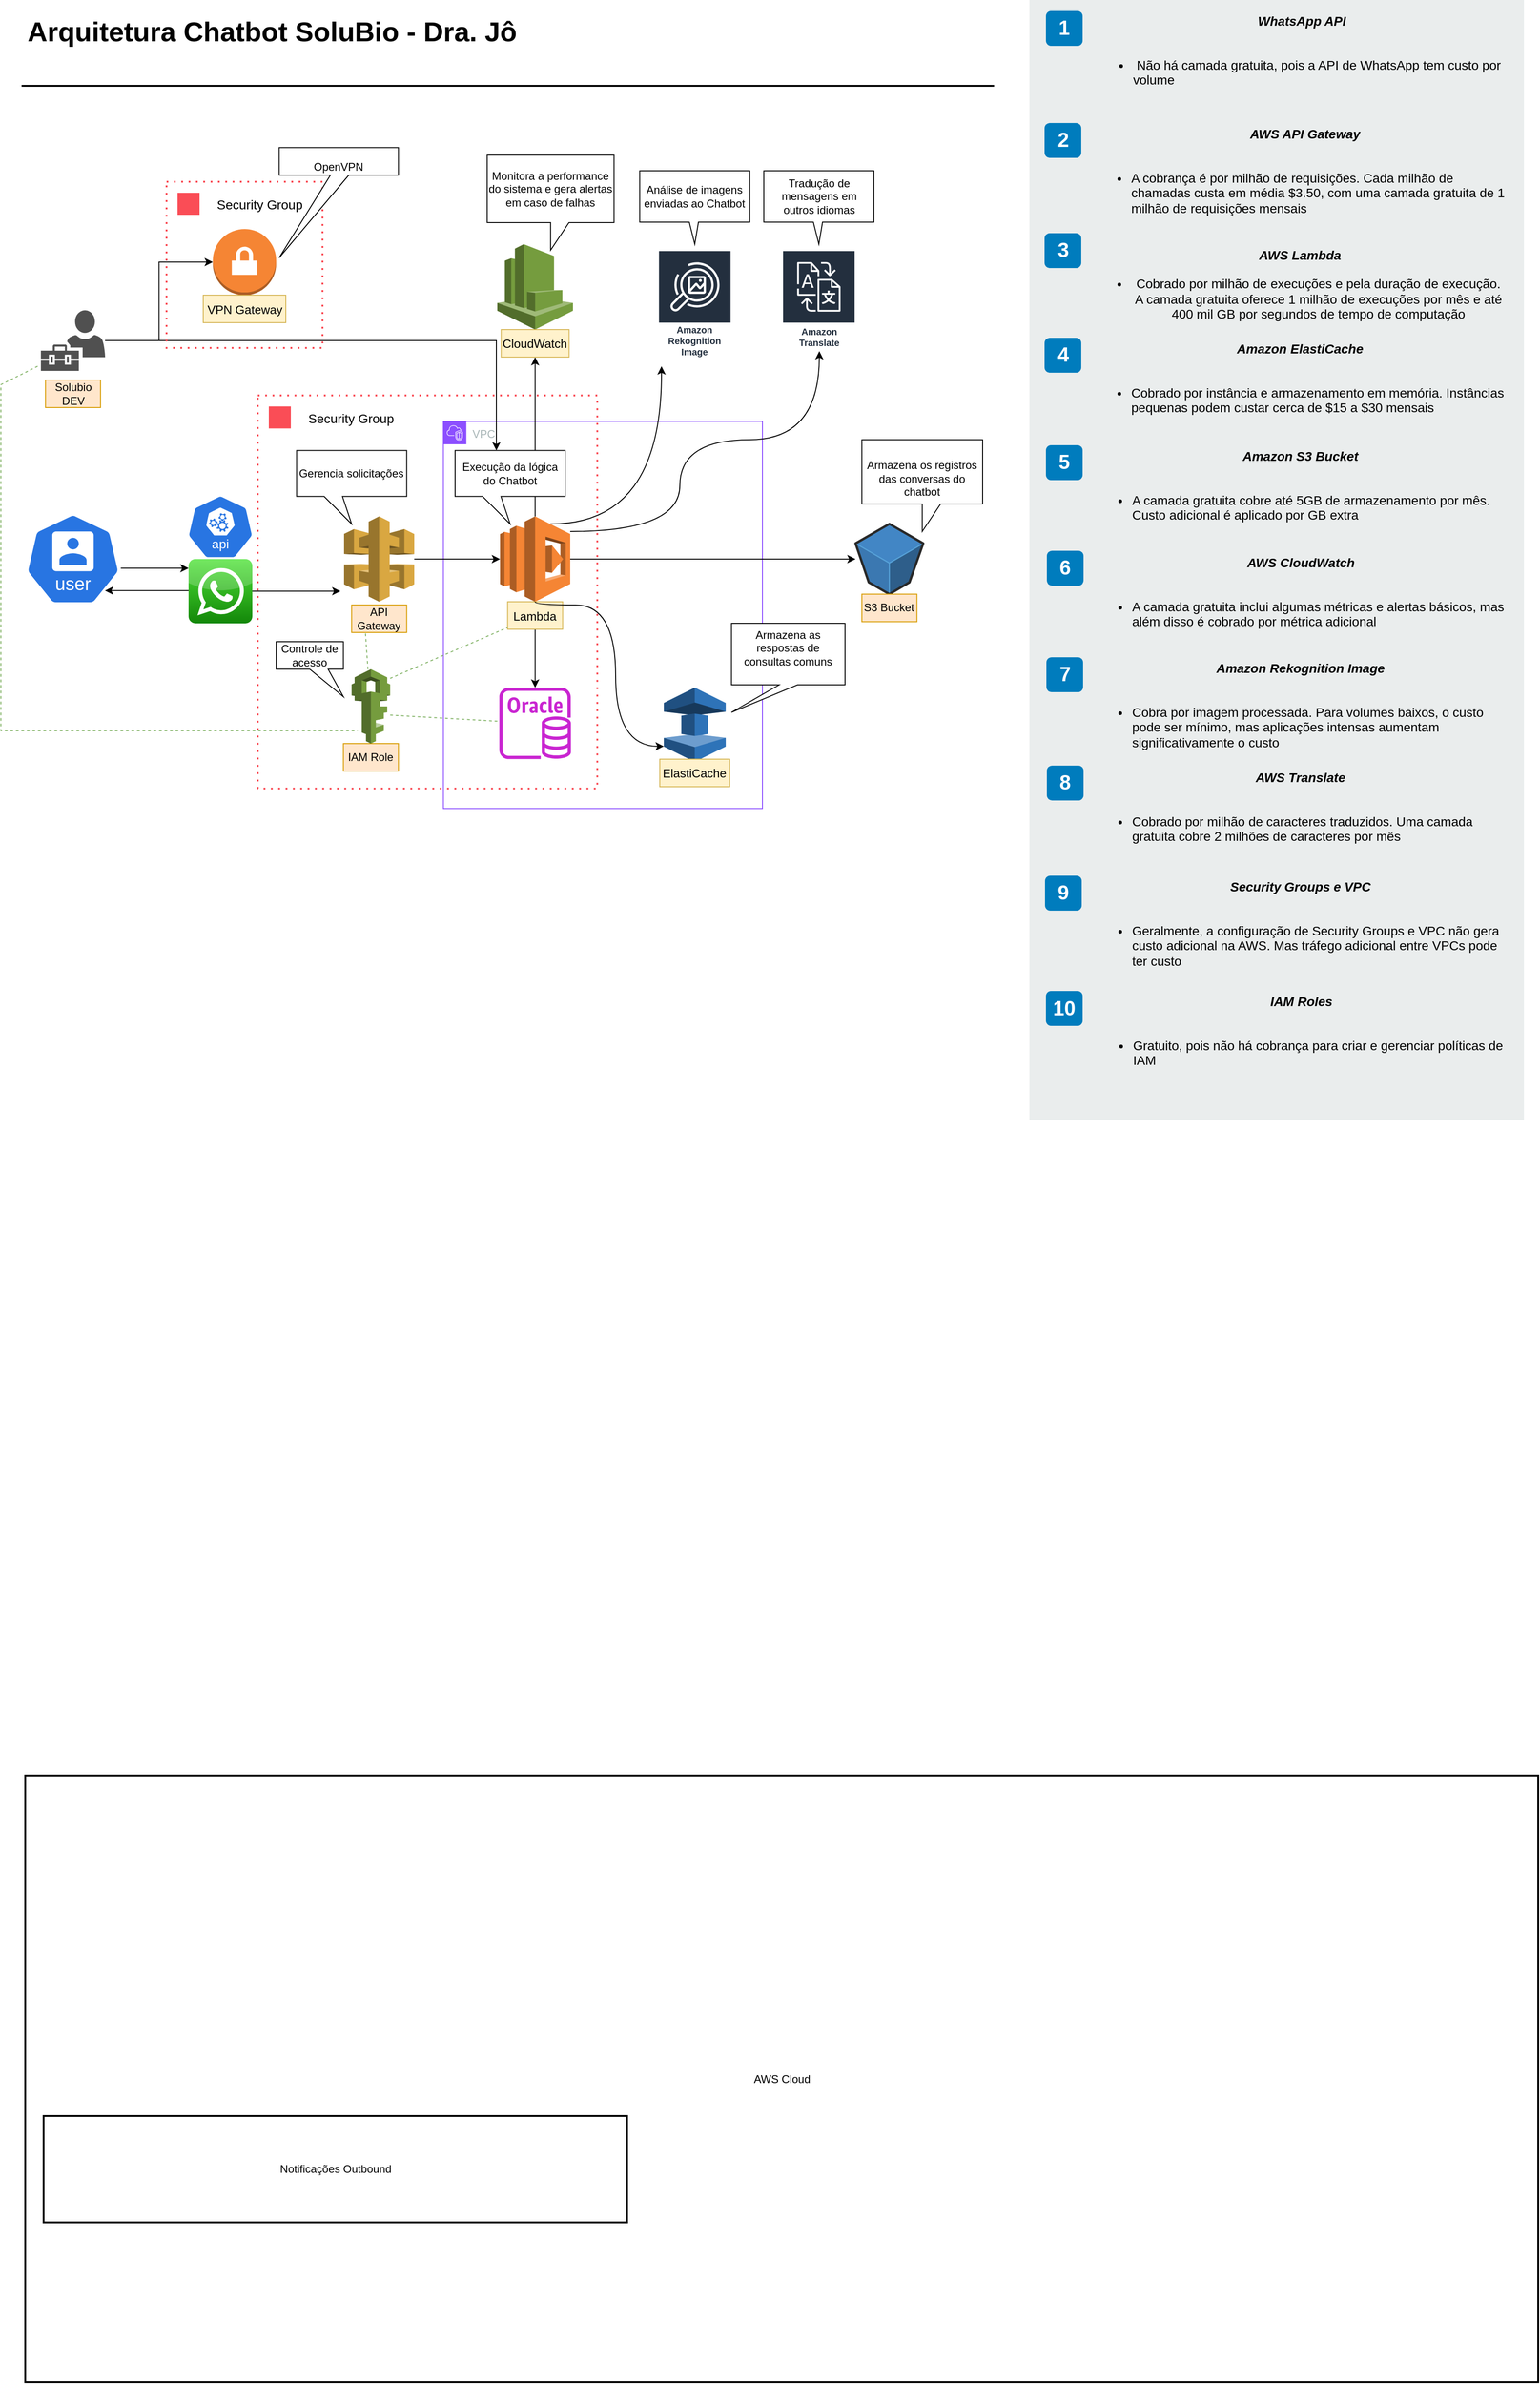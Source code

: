 <mxfile version="24.8.4">
  <diagram id="Ht1M8jgEwFfnCIfOTk4-" name="Page-1">
    <mxGraphModel dx="1358" dy="704" grid="1" gridSize="10" guides="1" tooltips="1" connect="1" arrows="1" fold="1" page="1" pageScale="1" pageWidth="1169" pageHeight="827" math="0" shadow="0">
      <root>
        <mxCell id="0" />
        <mxCell id="1" parent="0" />
        <mxCell id="KcYLGZ2GjR2jxuOkW4ey-227" value="" style="container=0;collapsible=0;expand=0;recursiveResize=0;html=1;whiteSpace=wrap;image=;strokeColor=#FA4D56;fillColor=none;dashed=1;dashPattern=1 3;strokeWidth=2" parent="1" vertex="1">
          <mxGeometry x="310" y="481.75" width="370" height="428.25" as="geometry" />
        </mxCell>
        <mxCell id="KcYLGZ2GjR2jxuOkW4ey-228" value="Security Group" style="shape=rect;fillColor=none;aspect=fixed;resizable=0;labelPosition=right;verticalLabelPosition=middle;align=left;verticalAlign=middle;strokeColor=none;part=1;spacingLeft=5;fontSize=14;" parent="KcYLGZ2GjR2jxuOkW4ey-227" vertex="1">
          <mxGeometry width="48" height="48" relative="1" as="geometry" />
        </mxCell>
        <mxCell id="KcYLGZ2GjR2jxuOkW4ey-229" value="" style="fillColor=#FA4D56;shape=mxgraph.ibm_cloud.group--security;strokeColor=none;dashed=0;outlineConnect=0;html=1;labelPosition=center;verticalLabelPosition=bottom;verticalAlign=top;part=1;movable=0;resizable=0;rotatable=0;" parent="KcYLGZ2GjR2jxuOkW4ey-228" vertex="1">
          <mxGeometry width="24" height="24" relative="1" as="geometry">
            <mxPoint x="12" y="12" as="offset" />
          </mxGeometry>
        </mxCell>
        <mxCell id="KcYLGZ2GjR2jxuOkW4ey-230" value="VPC" style="points=[[0,0],[0.25,0],[0.5,0],[0.75,0],[1,0],[1,0.25],[1,0.5],[1,0.75],[1,1],[0.75,1],[0.5,1],[0.25,1],[0,1],[0,0.75],[0,0.5],[0,0.25]];outlineConnect=0;gradientColor=none;html=1;whiteSpace=wrap;fontSize=12;fontStyle=0;container=1;pointerEvents=0;collapsible=0;recursiveResize=0;shape=mxgraph.aws4.group;grIcon=mxgraph.aws4.group_vpc2;strokeColor=#8C4FFF;fillColor=none;verticalAlign=top;align=left;spacingLeft=30;fontColor=#AAB7B8;dashed=0;" parent="KcYLGZ2GjR2jxuOkW4ey-227" vertex="1">
          <mxGeometry x="202.26" y="28.25" width="347.74" height="421.75" as="geometry" />
        </mxCell>
        <mxCell id="7cEguz03V8O8mZ5PGwXp-34" value="" style="endArrow=none;dashed=1;html=1;rounded=0;fillColor=#d5e8d4;strokeColor=#82b366;" edge="1" parent="KcYLGZ2GjR2jxuOkW4ey-227">
          <mxGeometry width="50" height="50" relative="1" as="geometry">
            <mxPoint x="-240" y="-31.75" as="sourcePoint" />
            <mxPoint x="108.74" y="365.25" as="targetPoint" />
            <Array as="points">
              <mxPoint x="-280" y="-11.75" />
              <mxPoint x="-280" y="365.25" />
            </Array>
          </mxGeometry>
        </mxCell>
        <mxCell id="-QjtrjUzRDEMRZ5MF8oH-47" value="Arquitetura Chatbot SoluBio - Dra. Jô&lt;div&gt;&lt;br&gt;&lt;/div&gt;" style="text;html=1;resizable=0;points=[];autosize=1;align=left;verticalAlign=top;spacingTop=-4;fontSize=30;fontStyle=1" parent="1" vertex="1">
          <mxGeometry x="56.5" y="64.5" width="520" height="80" as="geometry" />
        </mxCell>
        <mxCell id="SCVMTBWpLvtzJIhz15lM-1" value="" style="line;strokeWidth=2;html=1;fontSize=14;" parent="1" vertex="1">
          <mxGeometry x="52.5" y="139.5" width="1060" height="10" as="geometry" />
        </mxCell>
        <mxCell id="KcYLGZ2GjR2jxuOkW4ey-61" value="AWS Cloud" style="whiteSpace=wrap;strokeWidth=2;" parent="1" vertex="1">
          <mxGeometry x="56.5" y="1985" width="1649" height="661" as="geometry" />
        </mxCell>
        <mxCell id="KcYLGZ2GjR2jxuOkW4ey-62" value="Notificações Outbound" style="whiteSpace=wrap;strokeWidth=2;" parent="1" vertex="1">
          <mxGeometry x="76.5" y="2356" width="636" height="116" as="geometry" />
        </mxCell>
        <mxCell id="KcYLGZ2GjR2jxuOkW4ey-163" value="" style="edgeStyle=orthogonalEdgeStyle;rounded=0;orthogonalLoop=1;jettySize=auto;html=1;" parent="1" source="KcYLGZ2GjR2jxuOkW4ey-156" target="KcYLGZ2GjR2jxuOkW4ey-159" edge="1">
          <mxGeometry relative="1" as="geometry">
            <Array as="points">
              <mxPoint x="204" y="670" />
              <mxPoint x="204" y="670" />
            </Array>
          </mxGeometry>
        </mxCell>
        <mxCell id="KcYLGZ2GjR2jxuOkW4ey-156" value="" style="aspect=fixed;sketch=0;html=1;dashed=0;whitespace=wrap;verticalLabelPosition=bottom;verticalAlign=top;fillColor=#2875E2;strokeColor=#ffffff;points=[[0.005,0.63,0],[0.1,0.2,0],[0.9,0.2,0],[0.5,0,0],[0.995,0.63,0],[0.72,0.99,0],[0.5,1,0],[0.28,0.99,0]];shape=mxgraph.kubernetes.icon2;kubernetesLabel=1;prIcon=user" parent="1" vertex="1">
          <mxGeometry x="56.5" y="610" width="104.17" height="100" as="geometry" />
        </mxCell>
        <mxCell id="KcYLGZ2GjR2jxuOkW4ey-157" value="" style="aspect=fixed;sketch=0;html=1;dashed=0;whitespace=wrap;verticalLabelPosition=bottom;verticalAlign=top;fillColor=#2875E2;strokeColor=#ffffff;points=[[0.005,0.63,0],[0.1,0.2,0],[0.9,0.2,0],[0.5,0,0],[0.995,0.63,0],[0.72,0.99,0],[0.5,1,0],[0.28,0.99,0]];shape=mxgraph.kubernetes.icon2;kubernetesLabel=1;prIcon=api" parent="1" vertex="1">
          <mxGeometry x="232.8" y="590" width="72.92" height="70" as="geometry" />
        </mxCell>
        <mxCell id="KcYLGZ2GjR2jxuOkW4ey-177" value="" style="edgeStyle=orthogonalEdgeStyle;rounded=0;orthogonalLoop=1;jettySize=auto;html=1;entryX=0.834;entryY=0.844;entryDx=0;entryDy=0;entryPerimeter=0;" parent="1" source="KcYLGZ2GjR2jxuOkW4ey-159" target="KcYLGZ2GjR2jxuOkW4ey-156" edge="1">
          <mxGeometry relative="1" as="geometry">
            <Array as="points">
              <mxPoint x="144" y="695" />
            </Array>
          </mxGeometry>
        </mxCell>
        <mxCell id="KcYLGZ2GjR2jxuOkW4ey-197" style="edgeStyle=orthogonalEdgeStyle;rounded=0;orthogonalLoop=1;jettySize=auto;html=1;" parent="1" source="KcYLGZ2GjR2jxuOkW4ey-159" edge="1">
          <mxGeometry relative="1" as="geometry">
            <mxPoint x="400" y="695" as="targetPoint" />
          </mxGeometry>
        </mxCell>
        <mxCell id="KcYLGZ2GjR2jxuOkW4ey-159" value="" style="dashed=0;outlineConnect=0;html=1;align=center;labelPosition=center;verticalLabelPosition=bottom;verticalAlign=top;shape=mxgraph.webicons.whatsapp;fillColor=#4FE238;gradientColor=#138709" parent="1" vertex="1">
          <mxGeometry x="234.52" y="660" width="69.48" height="70" as="geometry" />
        </mxCell>
        <mxCell id="KcYLGZ2GjR2jxuOkW4ey-168" value="" style="edgeStyle=orthogonalEdgeStyle;rounded=0;orthogonalLoop=1;jettySize=auto;html=1;" parent="1" source="KcYLGZ2GjR2jxuOkW4ey-165" target="KcYLGZ2GjR2jxuOkW4ey-167" edge="1">
          <mxGeometry relative="1" as="geometry" />
        </mxCell>
        <mxCell id="KcYLGZ2GjR2jxuOkW4ey-165" value="" style="outlineConnect=0;dashed=0;verticalLabelPosition=bottom;verticalAlign=top;align=center;html=1;shape=mxgraph.aws3.api_gateway;fillColor=#D9A741;gradientColor=none;" parent="1" vertex="1">
          <mxGeometry x="404" y="613.5" width="76.5" height="93" as="geometry" />
        </mxCell>
        <mxCell id="KcYLGZ2GjR2jxuOkW4ey-204" style="edgeStyle=orthogonalEdgeStyle;rounded=0;orthogonalLoop=1;jettySize=auto;html=1;entryX=0.5;entryY=1;entryDx=0;entryDy=0;" parent="1" source="KcYLGZ2GjR2jxuOkW4ey-167" target="KcYLGZ2GjR2jxuOkW4ey-201" edge="1">
          <mxGeometry relative="1" as="geometry" />
        </mxCell>
        <mxCell id="KcYLGZ2GjR2jxuOkW4ey-205" value="" style="edgeStyle=orthogonalEdgeStyle;rounded=0;orthogonalLoop=1;jettySize=auto;html=1;" parent="1" source="KcYLGZ2GjR2jxuOkW4ey-167" target="KcYLGZ2GjR2jxuOkW4ey-188" edge="1">
          <mxGeometry relative="1" as="geometry" />
        </mxCell>
        <mxCell id="KcYLGZ2GjR2jxuOkW4ey-206" style="edgeStyle=orthogonalEdgeStyle;rounded=0;orthogonalLoop=1;jettySize=auto;html=1;curved=1;" parent="1" edge="1">
          <mxGeometry relative="1" as="geometry">
            <mxPoint x="628.75" y="621.75" as="sourcePoint" />
            <mxPoint x="750" y="450" as="targetPoint" />
          </mxGeometry>
        </mxCell>
        <mxCell id="KcYLGZ2GjR2jxuOkW4ey-207" style="edgeStyle=orthogonalEdgeStyle;rounded=0;orthogonalLoop=1;jettySize=auto;html=1;curved=1;" parent="1" source="KcYLGZ2GjR2jxuOkW4ey-167" target="KcYLGZ2GjR2jxuOkW4ey-195" edge="1">
          <mxGeometry relative="1" as="geometry">
            <mxPoint x="660" y="650" as="sourcePoint" />
            <Array as="points">
              <mxPoint x="770" y="630" />
              <mxPoint x="770" y="530" />
              <mxPoint x="922" y="530" />
            </Array>
          </mxGeometry>
        </mxCell>
        <UserObject label="" id="KcYLGZ2GjR2jxuOkW4ey-167">
          <mxCell style="outlineConnect=0;dashed=0;verticalLabelPosition=bottom;verticalAlign=top;align=center;html=1;shape=mxgraph.aws3.lambda;fillColor=#F58534;gradientColor=none;" parent="1" vertex="1">
            <mxGeometry x="574" y="613.5" width="76.5" height="93" as="geometry" />
          </mxCell>
        </UserObject>
        <mxCell id="KcYLGZ2GjR2jxuOkW4ey-171" value="API Gateway" style="text;html=1;align=center;verticalAlign=middle;whiteSpace=wrap;rounded=0;fillColor=#ffe6cc;strokeColor=#d79b00;" parent="1" vertex="1">
          <mxGeometry x="412.26" y="710" width="60" height="30" as="geometry" />
        </mxCell>
        <mxCell id="KcYLGZ2GjR2jxuOkW4ey-198" value="" style="edgeStyle=orthogonalEdgeStyle;rounded=0;orthogonalLoop=1;jettySize=auto;html=1;" parent="1" source="KcYLGZ2GjR2jxuOkW4ey-172" target="KcYLGZ2GjR2jxuOkW4ey-174" edge="1">
          <mxGeometry relative="1" as="geometry" />
        </mxCell>
        <mxCell id="KcYLGZ2GjR2jxuOkW4ey-172" value="&lt;font style=&quot;font-size: 13px;&quot;&gt;Lambda&lt;/font&gt;" style="text;html=1;align=center;verticalAlign=middle;whiteSpace=wrap;rounded=0;fillColor=#fff2cc;strokeColor=#d6b656;" parent="1" vertex="1">
          <mxGeometry x="582.26" y="706.5" width="60" height="30" as="geometry" />
        </mxCell>
        <mxCell id="KcYLGZ2GjR2jxuOkW4ey-174" value="" style="sketch=0;outlineConnect=0;fontColor=#232F3E;gradientColor=none;fillColor=#C925D1;strokeColor=none;dashed=0;verticalLabelPosition=bottom;verticalAlign=top;align=center;html=1;fontSize=12;fontStyle=0;aspect=fixed;pointerEvents=1;shape=mxgraph.aws4.rds_oracle_instance;" parent="1" vertex="1">
          <mxGeometry x="573.26" y="800" width="78" height="78" as="geometry" />
        </mxCell>
        <mxCell id="KcYLGZ2GjR2jxuOkW4ey-184" value="" style="outlineConnect=0;dashed=0;verticalLabelPosition=bottom;verticalAlign=top;align=center;html=1;shape=mxgraph.aws3.elasticache;fillColor=#2E73B8;gradientColor=none;" parent="1" vertex="1">
          <mxGeometry x="752.51" y="800" width="67.5" height="81" as="geometry" />
        </mxCell>
        <mxCell id="KcYLGZ2GjR2jxuOkW4ey-186" value="&lt;font style=&quot;font-size: 13px;&quot;&gt;ElastiCache&lt;/font&gt;" style="text;html=1;align=center;verticalAlign=middle;whiteSpace=wrap;rounded=0;fillColor=#fff2cc;strokeColor=#d6b656;" parent="1" vertex="1">
          <mxGeometry x="748.13" y="878" width="76.25" height="30" as="geometry" />
        </mxCell>
        <mxCell id="KcYLGZ2GjR2jxuOkW4ey-188" value="" style="verticalLabelPosition=bottom;html=1;verticalAlign=top;strokeWidth=1;align=center;outlineConnect=0;dashed=0;outlineConnect=0;shape=mxgraph.aws3d.s3Bucket;fillColor=#4286c5;strokeColor=#57A2D8;aspect=fixed;" parent="1" vertex="1">
          <mxGeometry x="961.5" y="621.75" width="73.74" height="76.5" as="geometry" />
        </mxCell>
        <mxCell id="KcYLGZ2GjR2jxuOkW4ey-189" value="S3 Bucket" style="text;html=1;align=center;verticalAlign=middle;whiteSpace=wrap;rounded=0;fillColor=#ffe6cc;strokeColor=#d79b00;" parent="1" vertex="1">
          <mxGeometry x="968.37" y="698.25" width="60" height="30" as="geometry" />
        </mxCell>
        <mxCell id="KcYLGZ2GjR2jxuOkW4ey-191" value="" style="outlineConnect=0;dashed=0;verticalLabelPosition=bottom;verticalAlign=top;align=center;html=1;shape=mxgraph.aws3.cloudwatch;fillColor=#759C3E;gradientColor=none;" parent="1" vertex="1">
          <mxGeometry x="571" y="317" width="82.5" height="93" as="geometry" />
        </mxCell>
        <mxCell id="KcYLGZ2GjR2jxuOkW4ey-193" value="&lt;div style=&quot;&quot;&gt;Monitora a performance do sistema e gera alertas em caso de falhas&lt;/div&gt;" style="shape=callout;whiteSpace=wrap;html=1;perimeter=calloutPerimeter;align=center;" parent="1" vertex="1">
          <mxGeometry x="560" y="220" width="138.25" height="103.5" as="geometry" />
        </mxCell>
        <mxCell id="KcYLGZ2GjR2jxuOkW4ey-194" value="Amazon Rekognition Image" style="sketch=0;outlineConnect=0;fontColor=#232F3E;gradientColor=none;strokeColor=#ffffff;fillColor=#232F3E;dashed=0;verticalLabelPosition=middle;verticalAlign=bottom;align=center;html=1;whiteSpace=wrap;fontSize=10;fontStyle=1;spacing=3;shape=mxgraph.aws4.productIcon;prIcon=mxgraph.aws4.rekognition_image;" parent="1" vertex="1">
          <mxGeometry x="746.26" y="323.5" width="80" height="120" as="geometry" />
        </mxCell>
        <mxCell id="KcYLGZ2GjR2jxuOkW4ey-195" value="Amazon Translate" style="sketch=0;outlineConnect=0;fontColor=#232F3E;gradientColor=none;strokeColor=#ffffff;fillColor=#232F3E;dashed=0;verticalLabelPosition=middle;verticalAlign=bottom;align=center;html=1;whiteSpace=wrap;fontSize=10;fontStyle=1;spacing=3;shape=mxgraph.aws4.productIcon;prIcon=mxgraph.aws4.translate;" parent="1" vertex="1">
          <mxGeometry x="881.5" y="323.5" width="80" height="110" as="geometry" />
        </mxCell>
        <mxCell id="KcYLGZ2GjR2jxuOkW4ey-200" style="edgeStyle=orthogonalEdgeStyle;rounded=0;orthogonalLoop=1;jettySize=auto;html=1;entryX=0;entryY=0.79;entryDx=0;entryDy=0;entryPerimeter=0;curved=1;" parent="1" source="KcYLGZ2GjR2jxuOkW4ey-167" target="KcYLGZ2GjR2jxuOkW4ey-184" edge="1">
          <mxGeometry relative="1" as="geometry">
            <Array as="points">
              <mxPoint x="612" y="710" />
              <mxPoint x="700" y="710" />
              <mxPoint x="700" y="864" />
            </Array>
          </mxGeometry>
        </mxCell>
        <mxCell id="KcYLGZ2GjR2jxuOkW4ey-201" value="&lt;font style=&quot;font-size: 13px;&quot;&gt;CloudWatch&lt;/font&gt;" style="text;html=1;align=center;verticalAlign=middle;whiteSpace=wrap;rounded=0;fillColor=#fff2cc;strokeColor=#d6b656;" parent="1" vertex="1">
          <mxGeometry x="575.25" y="410" width="74" height="30" as="geometry" />
        </mxCell>
        <mxCell id="KcYLGZ2GjR2jxuOkW4ey-208" value="Gerencia solicitações" style="shape=callout;whiteSpace=wrap;html=1;perimeter=calloutPerimeter;size=30;position=0.25;" parent="1" vertex="1">
          <mxGeometry x="352.26" y="541.75" width="120" height="80" as="geometry" />
        </mxCell>
        <mxCell id="KcYLGZ2GjR2jxuOkW4ey-209" value="Execução da lógica do Chatbot" style="shape=callout;whiteSpace=wrap;html=1;perimeter=calloutPerimeter;size=30;position=0.25;" parent="1" vertex="1">
          <mxGeometry x="525" y="541.75" width="120" height="80" as="geometry" />
        </mxCell>
        <mxCell id="KcYLGZ2GjR2jxuOkW4ey-211" value="Análise de imagens enviadas ao Chatbot" style="shape=callout;whiteSpace=wrap;html=1;perimeter=calloutPerimeter;size=24;position=0.45;base=10;" parent="1" vertex="1">
          <mxGeometry x="726.26" y="237" width="120" height="80" as="geometry" />
        </mxCell>
        <mxCell id="KcYLGZ2GjR2jxuOkW4ey-212" value="Tradução de mensagens em outros idiomas" style="shape=callout;whiteSpace=wrap;html=1;perimeter=calloutPerimeter;size=24;position=0.45;base=10;" parent="1" vertex="1">
          <mxGeometry x="861.5" y="237" width="120" height="80" as="geometry" />
        </mxCell>
        <mxCell id="KcYLGZ2GjR2jxuOkW4ey-221" value="" style="endArrow=none;dashed=1;html=1;rounded=0;fillColor=#d5e8d4;strokeColor=#82b366;" parent="1" target="KcYLGZ2GjR2jxuOkW4ey-174" edge="1">
          <mxGeometry width="50" height="50" relative="1" as="geometry">
            <mxPoint x="454.26" y="830" as="sourcePoint" />
            <mxPoint x="504.26" y="780" as="targetPoint" />
          </mxGeometry>
        </mxCell>
        <mxCell id="KcYLGZ2GjR2jxuOkW4ey-220" value="" style="endArrow=none;dashed=1;html=1;rounded=0;entryX=0.25;entryY=1;entryDx=0;entryDy=0;fillColor=#d5e8d4;strokeColor=#82b366;" parent="1" target="KcYLGZ2GjR2jxuOkW4ey-171" edge="1">
          <mxGeometry width="50" height="50" relative="1" as="geometry">
            <mxPoint x="430" y="780" as="sourcePoint" />
            <mxPoint x="480" y="730" as="targetPoint" />
          </mxGeometry>
        </mxCell>
        <mxCell id="KcYLGZ2GjR2jxuOkW4ey-219" value="" style="endArrow=none;dashed=1;html=1;rounded=0;curved=1;fillColor=#d5e8d4;strokeColor=#82b366;" parent="1" target="KcYLGZ2GjR2jxuOkW4ey-172" edge="1">
          <mxGeometry width="50" height="50" relative="1" as="geometry">
            <mxPoint x="454.26" y="790" as="sourcePoint" />
            <mxPoint x="504.26" y="740" as="targetPoint" />
          </mxGeometry>
        </mxCell>
        <mxCell id="KcYLGZ2GjR2jxuOkW4ey-223" value="Controle de acesso" style="shape=callout;whiteSpace=wrap;html=1;perimeter=calloutPerimeter;position2=1;" parent="1" vertex="1">
          <mxGeometry x="330" y="750" width="73.26" height="60" as="geometry" />
        </mxCell>
        <mxCell id="KcYLGZ2GjR2jxuOkW4ey-222" value="IAM Role" style="text;html=1;align=center;verticalAlign=middle;whiteSpace=wrap;rounded=0;fillColor=#ffe6cc;strokeColor=#d79b00;" parent="1" vertex="1">
          <mxGeometry x="403.26" y="861" width="60" height="30" as="geometry" />
        </mxCell>
        <mxCell id="KcYLGZ2GjR2jxuOkW4ey-214" value="" style="outlineConnect=0;dashed=0;verticalLabelPosition=bottom;verticalAlign=top;align=center;html=1;shape=mxgraph.aws3.iam;fillColor=#759C3E;gradientColor=none;" parent="1" vertex="1">
          <mxGeometry x="412.26" y="780" width="42" height="81" as="geometry" />
        </mxCell>
        <mxCell id="7cEguz03V8O8mZ5PGwXp-1" value="&#xa; Armazena as respostas de consultas comuns&#xa;&#xa;" style="shape=callout;whiteSpace=wrap;html=1;perimeter=calloutPerimeter;size=30;position=0.42;position2=0;verticalAlign=middle;" vertex="1" parent="1">
          <mxGeometry x="826.26" y="730" width="123.74" height="97" as="geometry" />
        </mxCell>
        <mxCell id="7cEguz03V8O8mZ5PGwXp-2" value="&lt;br&gt;Armazena os registros das conversas do chatbot" style="shape=callout;whiteSpace=wrap;html=1;perimeter=calloutPerimeter;align=center;verticalAlign=middle;" vertex="1" parent="1">
          <mxGeometry x="968.37" y="530" width="131.63" height="100" as="geometry" />
        </mxCell>
        <mxCell id="7cEguz03V8O8mZ5PGwXp-8" value="" style="rounded=0;whiteSpace=wrap;html=1;fillColor=#EAEDED;fontSize=22;fontColor=#FFFFFF;strokeColor=none;labelBackgroundColor=none;" vertex="1" parent="1">
          <mxGeometry x="1151" y="51" width="539" height="1220" as="geometry" />
        </mxCell>
        <mxCell id="7cEguz03V8O8mZ5PGwXp-9" value="1" style="rounded=1;whiteSpace=wrap;html=1;fillColor=#007CBD;strokeColor=none;fontColor=#FFFFFF;fontStyle=1;fontSize=22;labelBackgroundColor=none;" vertex="1" parent="1">
          <mxGeometry x="1169" y="63" width="40" height="38" as="geometry" />
        </mxCell>
        <mxCell id="7cEguz03V8O8mZ5PGwXp-10" value="2" style="rounded=1;whiteSpace=wrap;html=1;fillColor=#007CBD;strokeColor=none;fontColor=#FFFFFF;fontStyle=1;fontSize=22;labelBackgroundColor=none;" vertex="1" parent="1">
          <mxGeometry x="1167.5" y="185" width="40" height="38" as="geometry" />
        </mxCell>
        <mxCell id="7cEguz03V8O8mZ5PGwXp-11" value="3" style="rounded=1;whiteSpace=wrap;html=1;fillColor=#007CBD;strokeColor=none;fontColor=#FFFFFF;fontStyle=1;fontSize=22;labelBackgroundColor=none;" vertex="1" parent="1">
          <mxGeometry x="1167.5" y="305" width="40" height="38" as="geometry" />
        </mxCell>
        <mxCell id="7cEguz03V8O8mZ5PGwXp-12" value="4" style="rounded=1;whiteSpace=wrap;html=1;fillColor=#007CBD;strokeColor=none;fontColor=#FFFFFF;fontStyle=1;fontSize=22;labelBackgroundColor=none;" vertex="1" parent="1">
          <mxGeometry x="1167.5" y="419" width="40" height="38" as="geometry" />
        </mxCell>
        <mxCell id="7cEguz03V8O8mZ5PGwXp-13" value="5" style="rounded=1;whiteSpace=wrap;html=1;fillColor=#007CBD;strokeColor=none;fontColor=#FFFFFF;fontStyle=1;fontSize=22;labelBackgroundColor=none;" vertex="1" parent="1">
          <mxGeometry x="1169" y="536" width="40" height="38" as="geometry" />
        </mxCell>
        <mxCell id="7cEguz03V8O8mZ5PGwXp-14" value="6" style="rounded=1;whiteSpace=wrap;html=1;fillColor=#007CBD;strokeColor=none;fontColor=#FFFFFF;fontStyle=1;fontSize=22;labelBackgroundColor=none;" vertex="1" parent="1">
          <mxGeometry x="1170" y="651" width="40" height="38" as="geometry" />
        </mxCell>
        <mxCell id="7cEguz03V8O8mZ5PGwXp-15" value="7" style="rounded=1;whiteSpace=wrap;html=1;fillColor=#007CBD;strokeColor=none;fontColor=#FFFFFF;fontStyle=1;fontSize=22;labelBackgroundColor=none;" vertex="1" parent="1">
          <mxGeometry x="1169.5" y="767" width="40" height="38" as="geometry" />
        </mxCell>
        <mxCell id="7cEguz03V8O8mZ5PGwXp-16" value="8" style="rounded=1;whiteSpace=wrap;html=1;fillColor=#007CBD;strokeColor=none;fontColor=#FFFFFF;fontStyle=1;fontSize=22;labelBackgroundColor=none;" vertex="1" parent="1">
          <mxGeometry x="1170" y="885" width="40" height="38" as="geometry" />
        </mxCell>
        <mxCell id="7cEguz03V8O8mZ5PGwXp-17" value="9" style="rounded=1;whiteSpace=wrap;html=1;fillColor=#007CBD;strokeColor=none;fontColor=#FFFFFF;fontStyle=1;fontSize=22;labelBackgroundColor=none;" vertex="1" parent="1">
          <mxGeometry x="1168" y="1005" width="40" height="38" as="geometry" />
        </mxCell>
        <mxCell id="7cEguz03V8O8mZ5PGwXp-19" value="&lt;div style=&quot;text-align: center;&quot;&gt;&lt;b style=&quot;background-color: initial;&quot;&gt;&lt;i&gt;AWS API Gateway&lt;/i&gt;&lt;/b&gt;&lt;/div&gt;&lt;div style=&quot;text-align: center;&quot;&gt;&lt;br&gt;&lt;/div&gt;&lt;div&gt;&lt;ul&gt;&lt;li&gt;&lt;span style=&quot;background-color: initial;&quot;&gt;A cobrança é por milhão de requisições. Cada milhão de chamadas custa em média $3.50, com uma camada gratuita de 1 milhão de requisições mensais&lt;/span&gt;&lt;/li&gt;&lt;/ul&gt;&lt;/div&gt;" style="text;html=1;align=left;verticalAlign=top;spacingTop=-4;fontSize=14;labelBackgroundColor=none;whiteSpace=wrap;" vertex="1" parent="1">
          <mxGeometry x="1219.5" y="185.5" width="460.5" height="115" as="geometry" />
        </mxCell>
        <mxCell id="7cEguz03V8O8mZ5PGwXp-20" value="&lt;p style=&quot;text-align: center;&quot;&gt;&lt;strong&gt;&lt;i&gt;AWS Lambda&lt;/i&gt;&lt;/strong&gt;&lt;/p&gt;&lt;p&gt;&lt;/p&gt;&lt;ul&gt;&lt;li style=&quot;text-align: center;&quot;&gt;Cobrado por milhão de execuções e pela duração de execução. A camada gratuita oferece 1 milhão de execuções por mês e até 400 mil GB por segundos de tempo de computação&lt;/li&gt;&lt;/ul&gt;&lt;p&gt;&lt;/p&gt;&lt;p&gt;&lt;strong&gt;&lt;br&gt;&lt;/strong&gt;&lt;/p&gt;" style="text;html=1;align=left;verticalAlign=top;spacingTop=-4;fontSize=14;labelBackgroundColor=none;whiteSpace=wrap;" vertex="1" parent="1">
          <mxGeometry x="1219.5" y="303.5" width="450" height="117" as="geometry" />
        </mxCell>
        <mxCell id="7cEguz03V8O8mZ5PGwXp-21" value="&lt;div style=&quot;text-align: center;&quot;&gt;&lt;b style=&quot;background-color: initial;&quot;&gt;&lt;i&gt;Amazon ElastiCache&lt;/i&gt;&lt;/b&gt;&lt;/div&gt;&lt;div style=&quot;text-align: center;&quot;&gt;&lt;br&gt;&lt;/div&gt;&lt;div&gt;&lt;ul&gt;&lt;li&gt;Cobrado por instância e armazenamento em memória. Instâncias pequenas podem custar cerca de $15 a $30 mensais&lt;/li&gt;&lt;/ul&gt;&lt;/div&gt;" style="text;html=1;align=left;verticalAlign=top;spacingTop=-4;fontSize=14;labelBackgroundColor=none;whiteSpace=wrap;" vertex="1" parent="1">
          <mxGeometry x="1219.5" y="419.5" width="450" height="121" as="geometry" />
        </mxCell>
        <mxCell id="7cEguz03V8O8mZ5PGwXp-22" value="&lt;div style=&quot;text-align: center;&quot;&gt;&lt;i style=&quot;background-color: initial;&quot;&gt;&lt;b&gt;Amazon S3 Bucket&lt;/b&gt;&lt;/i&gt;&lt;/div&gt;&lt;div style=&quot;text-align: center;&quot;&gt;&lt;br&gt;&lt;/div&gt;&lt;div&gt;&lt;ul&gt;&lt;li&gt;A camada gratuita cobre até 5GB de armazenamento por mês. Custo adicional é aplicado por GB extra&lt;/li&gt;&lt;/ul&gt;&lt;/div&gt;" style="text;html=1;align=left;verticalAlign=top;spacingTop=-4;fontSize=14;labelBackgroundColor=none;whiteSpace=wrap;" vertex="1" parent="1">
          <mxGeometry x="1220.5" y="536.5" width="449" height="114" as="geometry" />
        </mxCell>
        <mxCell id="7cEguz03V8O8mZ5PGwXp-23" value="&lt;div style=&quot;text-align: center;&quot;&gt;&lt;b style=&quot;background-color: initial;&quot;&gt;&lt;i&gt;AWS CloudWatch&lt;/i&gt;&lt;/b&gt;&lt;/div&gt;&lt;div style=&quot;text-align: center;&quot;&gt;&lt;br&gt;&lt;/div&gt;&lt;div&gt;&lt;ul&gt;&lt;li&gt;A camada gratuita inclui algumas métricas e alertas básicos, mas além disso é cobrado por métrica adicional&lt;/li&gt;&lt;/ul&gt;&lt;/div&gt;" style="text;html=1;align=left;verticalAlign=top;spacingTop=-4;fontSize=14;labelBackgroundColor=none;whiteSpace=wrap;" vertex="1" parent="1">
          <mxGeometry x="1220.5" y="652.5" width="450" height="118" as="geometry" />
        </mxCell>
        <mxCell id="7cEguz03V8O8mZ5PGwXp-24" value="&lt;div style=&quot;text-align: center;&quot;&gt;&lt;b style=&quot;background-color: initial;&quot;&gt;&lt;i&gt;Amazon Rekognition Image&lt;/i&gt;&lt;/b&gt;&lt;/div&gt;&lt;div style=&quot;text-align: center;&quot;&gt;&lt;br&gt;&lt;/div&gt;&lt;div&gt;&lt;ul&gt;&lt;li&gt;Cobra por imagem processada. Para volumes baixos, o custo pode ser mínimo, mas aplicações intensas aumentam significativamente o custo&lt;/li&gt;&lt;/ul&gt;&lt;/div&gt;" style="text;html=1;align=left;verticalAlign=top;spacingTop=-4;fontSize=14;labelBackgroundColor=none;whiteSpace=wrap;" vertex="1" parent="1">
          <mxGeometry x="1220.5" y="767.5" width="449" height="113" as="geometry" />
        </mxCell>
        <mxCell id="7cEguz03V8O8mZ5PGwXp-25" value="&lt;div style=&quot;text-align: center;&quot;&gt;&lt;b style=&quot;background-color: initial;&quot;&gt;&lt;i&gt;AWS Translate&lt;/i&gt;&lt;/b&gt;&lt;/div&gt;&lt;div style=&quot;text-align: center;&quot;&gt;&lt;br&gt;&lt;/div&gt;&lt;div&gt;&lt;ul&gt;&lt;li&gt;Cobrado por milhão de caracteres traduzidos. Uma camada gratuita cobre 2 milhões de caracteres por mês&lt;/li&gt;&lt;/ul&gt;&lt;/div&gt;" style="text;html=1;align=left;verticalAlign=top;spacingTop=-4;fontSize=14;labelBackgroundColor=none;whiteSpace=wrap;" vertex="1" parent="1">
          <mxGeometry x="1220.5" y="886.5" width="449" height="124" as="geometry" />
        </mxCell>
        <mxCell id="7cEguz03V8O8mZ5PGwXp-26" value="&lt;div style=&quot;text-align: center;&quot;&gt;&lt;b style=&quot;background-color: initial;&quot;&gt;&lt;i&gt;Security Groups e VPC&lt;/i&gt;&lt;/b&gt;&lt;/div&gt;&lt;div style=&quot;text-align: center;&quot;&gt;&lt;br&gt;&lt;/div&gt;&lt;div&gt;&lt;ul&gt;&lt;li&gt;Geralmente, a configuração de Security Groups e VPC não gera custo adicional na AWS. Mas tráfego adicional entre VPCs pode ter custo&lt;/li&gt;&lt;/ul&gt;&lt;/div&gt;" style="text;html=1;align=left;verticalAlign=top;spacingTop=-4;fontSize=14;labelBackgroundColor=none;whiteSpace=wrap;" vertex="1" parent="1">
          <mxGeometry x="1220.5" y="1005.5" width="449" height="115" as="geometry" />
        </mxCell>
        <mxCell id="7cEguz03V8O8mZ5PGwXp-27" value="10" style="rounded=1;whiteSpace=wrap;html=1;fillColor=#007CBD;strokeColor=none;fontColor=#FFFFFF;fontStyle=1;fontSize=22;labelBackgroundColor=none;" vertex="1" parent="1">
          <mxGeometry x="1169" y="1130.5" width="40" height="38" as="geometry" />
        </mxCell>
        <mxCell id="7cEguz03V8O8mZ5PGwXp-28" value="&lt;div style=&quot;text-align: center;&quot;&gt;&lt;i style=&quot;background-color: initial;&quot;&gt;&lt;b&gt;IAM Roles&lt;/b&gt;&lt;/i&gt;&lt;/div&gt;&lt;div style=&quot;text-align: center;&quot;&gt;&lt;br&gt;&lt;/div&gt;&lt;div&gt;&lt;ul&gt;&lt;li&gt;Gratuito, pois não há cobrança para criar e gerenciar políticas de IAM&lt;/li&gt;&lt;/ul&gt;&lt;/div&gt;" style="text;html=1;align=left;verticalAlign=top;spacingTop=-4;fontSize=14;labelBackgroundColor=none;whiteSpace=wrap;" vertex="1" parent="1">
          <mxGeometry x="1221.5" y="1131" width="449" height="115" as="geometry" />
        </mxCell>
        <mxCell id="7cEguz03V8O8mZ5PGwXp-29" value="&lt;div style=&quot;text-align: center;&quot;&gt;&lt;b style=&quot;background-color: initial;&quot;&gt;&lt;i&gt;WhatsApp API&lt;/i&gt;&lt;/b&gt;&lt;/div&gt;&lt;div style=&quot;text-align: center;&quot;&gt;&lt;br&gt;&lt;/div&gt;&lt;div&gt;&lt;ul&gt;&lt;li&gt;&amp;nbsp;Não há camada gratuita, pois a API de WhatsApp tem custo por volume&lt;/li&gt;&lt;/ul&gt;&lt;/div&gt;" style="text;html=1;align=left;verticalAlign=top;spacingTop=-4;fontSize=14;labelBackgroundColor=none;whiteSpace=wrap;" vertex="1" parent="1">
          <mxGeometry x="1221.5" y="63" width="450" height="115" as="geometry" />
        </mxCell>
        <mxCell id="7cEguz03V8O8mZ5PGwXp-51" style="edgeStyle=orthogonalEdgeStyle;rounded=0;orthogonalLoop=1;jettySize=auto;html=1;" edge="1" parent="1" source="7cEguz03V8O8mZ5PGwXp-30" target="KcYLGZ2GjR2jxuOkW4ey-209">
          <mxGeometry relative="1" as="geometry">
            <Array as="points">
              <mxPoint x="570" y="422" />
            </Array>
          </mxGeometry>
        </mxCell>
        <mxCell id="7cEguz03V8O8mZ5PGwXp-30" value="" style="sketch=0;pointerEvents=1;shadow=0;dashed=0;html=1;strokeColor=none;labelPosition=center;verticalLabelPosition=bottom;verticalAlign=top;align=center;fillColor=#505050;shape=mxgraph.mscae.intune.user_management" vertex="1" parent="1">
          <mxGeometry x="73.58" y="389" width="70" height="66" as="geometry" />
        </mxCell>
        <mxCell id="7cEguz03V8O8mZ5PGwXp-35" value="Solubio DEV" style="text;html=1;align=center;verticalAlign=middle;whiteSpace=wrap;rounded=0;fillColor=#ffe6cc;strokeColor=#d79b00;" vertex="1" parent="1">
          <mxGeometry x="78.59" y="465" width="60" height="30" as="geometry" />
        </mxCell>
        <mxCell id="7cEguz03V8O8mZ5PGwXp-44" value="" style="container=0;collapsible=0;expand=0;recursiveResize=0;html=1;whiteSpace=wrap;image=;strokeColor=#FA4D56;fillColor=none;dashed=1;dashPattern=1 3;strokeWidth=2" vertex="1" parent="1">
          <mxGeometry x="210.5" y="249" width="170" height="181" as="geometry" />
        </mxCell>
        <mxCell id="7cEguz03V8O8mZ5PGwXp-45" value="Security Group" style="shape=rect;fillColor=none;aspect=fixed;resizable=0;labelPosition=right;verticalLabelPosition=middle;align=left;verticalAlign=middle;strokeColor=none;part=1;spacingLeft=5;fontSize=14;" vertex="1" parent="7cEguz03V8O8mZ5PGwXp-44">
          <mxGeometry width="48" height="48" relative="1" as="geometry" />
        </mxCell>
        <mxCell id="7cEguz03V8O8mZ5PGwXp-46" value="" style="fillColor=#FA4D56;shape=mxgraph.ibm_cloud.group--security;strokeColor=none;dashed=0;outlineConnect=0;html=1;labelPosition=center;verticalLabelPosition=bottom;verticalAlign=top;part=1;movable=0;resizable=0;rotatable=0;" vertex="1" parent="7cEguz03V8O8mZ5PGwXp-45">
          <mxGeometry width="24" height="24" relative="1" as="geometry">
            <mxPoint x="12" y="12" as="offset" />
          </mxGeometry>
        </mxCell>
        <mxCell id="7cEguz03V8O8mZ5PGwXp-33" value="" style="outlineConnect=0;dashed=0;verticalLabelPosition=bottom;verticalAlign=top;align=center;html=1;shape=mxgraph.aws3.vpn_gateway;fillColor=#F58534;gradientColor=none;" vertex="1" parent="7cEguz03V8O8mZ5PGwXp-44">
          <mxGeometry x="50.5" y="51.5" width="69" height="72" as="geometry" />
        </mxCell>
        <mxCell id="7cEguz03V8O8mZ5PGwXp-49" value="&lt;font style=&quot;font-size: 13px;&quot;&gt;VPN Gateway&lt;/font&gt;" style="text;html=1;align=center;verticalAlign=middle;whiteSpace=wrap;rounded=0;fillColor=#fff2cc;strokeColor=#d6b656;" vertex="1" parent="7cEguz03V8O8mZ5PGwXp-44">
          <mxGeometry x="40" y="123.5" width="90" height="30" as="geometry" />
        </mxCell>
        <mxCell id="7cEguz03V8O8mZ5PGwXp-48" value="&lt;br&gt;OpenVPN" style="shape=callout;whiteSpace=wrap;html=1;perimeter=calloutPerimeter;size=90;position=0.43;position2=0;verticalAlign=bottom;" vertex="1" parent="1">
          <mxGeometry x="333.26" y="211.75" width="130" height="120" as="geometry" />
        </mxCell>
        <mxCell id="7cEguz03V8O8mZ5PGwXp-50" style="edgeStyle=orthogonalEdgeStyle;rounded=0;orthogonalLoop=1;jettySize=auto;html=1;entryX=0;entryY=0.5;entryDx=0;entryDy=0;entryPerimeter=0;" edge="1" parent="1" source="7cEguz03V8O8mZ5PGwXp-30" target="7cEguz03V8O8mZ5PGwXp-33">
          <mxGeometry relative="1" as="geometry" />
        </mxCell>
      </root>
    </mxGraphModel>
  </diagram>
</mxfile>
